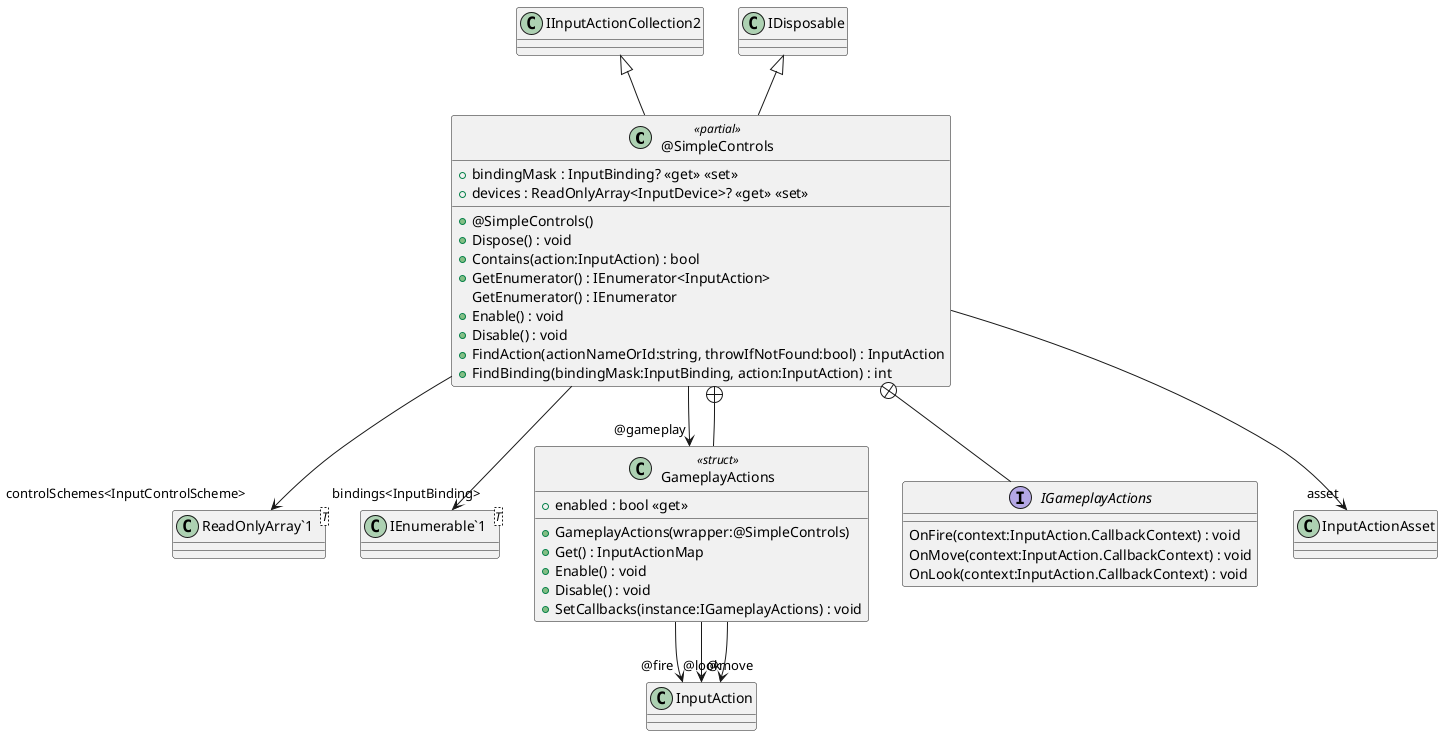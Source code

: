 @startuml
class "@SimpleControls" <<partial>> {
    + @SimpleControls()
    + Dispose() : void
    + bindingMask : InputBinding? <<get>> <<set>>
    + devices : ReadOnlyArray<InputDevice>? <<get>> <<set>>
    + Contains(action:InputAction) : bool
    + GetEnumerator() : IEnumerator<InputAction>
    GetEnumerator() : IEnumerator
    + Enable() : void
    + Disable() : void
    + FindAction(actionNameOrId:string, throwIfNotFound:bool) : InputAction
    + FindBinding(bindingMask:InputBinding, action:InputAction) : int
}
class "ReadOnlyArray`1"<T> {
}
class "IEnumerable`1"<T> {
}
class GameplayActions <<struct>> {
    + GameplayActions(wrapper:@SimpleControls)
    + Get() : InputActionMap
    + Enable() : void
    + Disable() : void
    + enabled : bool <<get>>
    + SetCallbacks(instance:IGameplayActions) : void
}
interface IGameplayActions {
    OnFire(context:InputAction.CallbackContext) : void
    OnMove(context:InputAction.CallbackContext) : void
    OnLook(context:InputAction.CallbackContext) : void
}
IInputActionCollection2 <|-- "@SimpleControls"
IDisposable <|-- "@SimpleControls"
"@SimpleControls" --> "asset" InputActionAsset
"@SimpleControls" --> "controlSchemes<InputControlScheme>" "ReadOnlyArray`1"
"@SimpleControls" --> "bindings<InputBinding>" "IEnumerable`1"
"@SimpleControls" --> "@gameplay" GameplayActions
"@SimpleControls" +-- GameplayActions
GameplayActions --> "@fire" InputAction
GameplayActions --> "@move" InputAction
GameplayActions --> "@look" InputAction
"@SimpleControls" +-- IGameplayActions
@enduml
